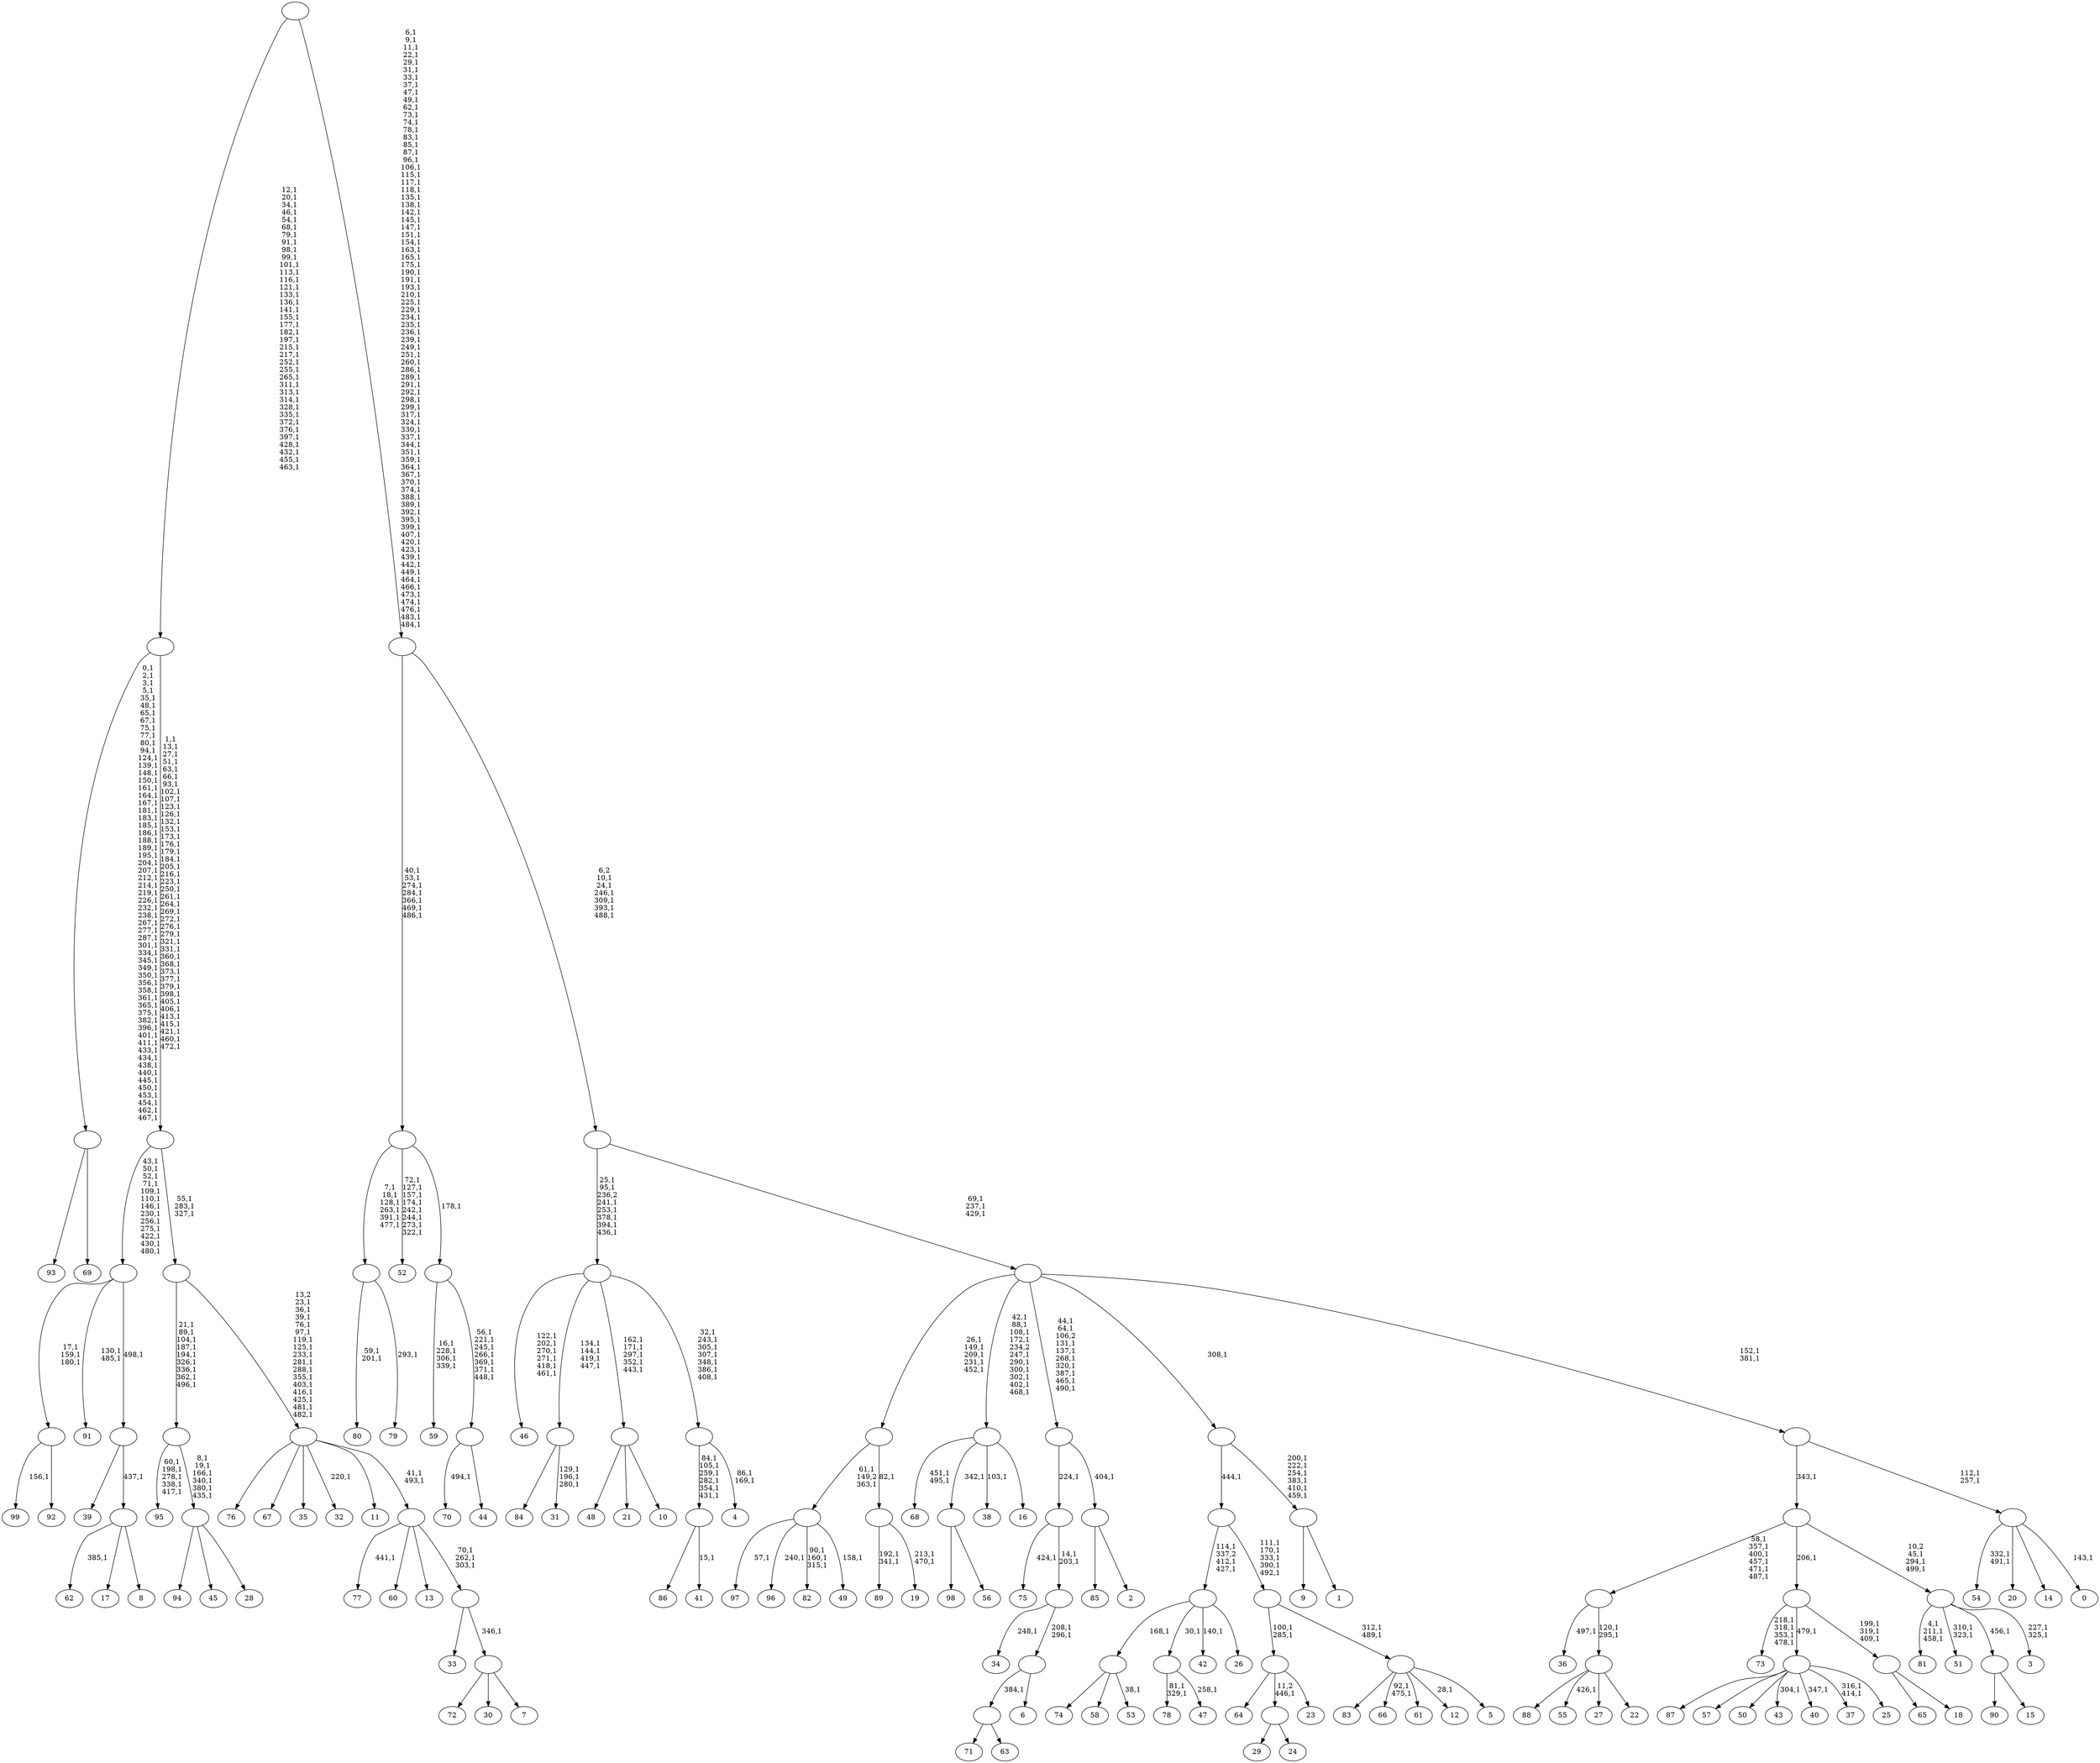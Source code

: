 digraph T {
	600 [label="99"]
	598 [label="98"]
	597 [label="97"]
	595 [label="96"]
	593 [label="95"]
	587 [label="94"]
	586 [label="93"]
	585 [label="92"]
	584 [label=""]
	581 [label="91"]
	578 [label="90"]
	577 [label="89"]
	574 [label="88"]
	573 [label="87"]
	572 [label="86"]
	571 [label="85"]
	570 [label="84"]
	569 [label="83"]
	568 [label="82"]
	564 [label="81"]
	560 [label="80"]
	557 [label="79"]
	555 [label=""]
	549 [label="78"]
	546 [label="77"]
	544 [label="76"]
	543 [label="75"]
	541 [label="74"]
	540 [label="73"]
	535 [label="72"]
	534 [label="71"]
	533 [label="70"]
	531 [label="69"]
	530 [label=""]
	469 [label="68"]
	466 [label="67"]
	465 [label="66"]
	462 [label="65"]
	461 [label="64"]
	460 [label="63"]
	459 [label=""]
	458 [label="62"]
	456 [label="61"]
	455 [label="60"]
	454 [label="59"]
	449 [label="58"]
	448 [label="57"]
	447 [label="56"]
	446 [label=""]
	445 [label="55"]
	443 [label="54"]
	440 [label="53"]
	438 [label=""]
	437 [label="52"]
	428 [label="51"]
	425 [label="50"]
	424 [label="49"]
	422 [label=""]
	420 [label="48"]
	419 [label="47"]
	417 [label=""]
	416 [label="46"]
	409 [label="45"]
	408 [label="44"]
	407 [label=""]
	400 [label=""]
	399 [label=""]
	392 [label="43"]
	390 [label="42"]
	388 [label="41"]
	386 [label=""]
	380 [label="40"]
	378 [label="39"]
	377 [label="38"]
	375 [label="37"]
	372 [label="36"]
	370 [label="35"]
	369 [label="34"]
	367 [label="33"]
	366 [label="32"]
	364 [label="31"]
	360 [label=""]
	356 [label="30"]
	355 [label="29"]
	354 [label="28"]
	353 [label=""]
	347 [label=""]
	338 [label="27"]
	337 [label="26"]
	336 [label=""]
	333 [label="25"]
	332 [label=""]
	331 [label="24"]
	330 [label=""]
	329 [label="23"]
	328 [label=""]
	326 [label="22"]
	325 [label=""]
	323 [label=""]
	317 [label="21"]
	316 [label="20"]
	315 [label="19"]
	312 [label=""]
	311 [label=""]
	306 [label="18"]
	305 [label=""]
	302 [label=""]
	301 [label="17"]
	300 [label="16"]
	299 [label=""]
	289 [label="15"]
	288 [label=""]
	287 [label="14"]
	286 [label="13"]
	285 [label="12"]
	283 [label="11"]
	282 [label="10"]
	281 [label=""]
	276 [label="9"]
	275 [label="8"]
	274 [label=""]
	273 [label=""]
	272 [label=""]
	259 [label="7"]
	258 [label=""]
	257 [label=""]
	254 [label=""]
	252 [label=""]
	236 [label=""]
	233 [label=""]
	191 [label=""]
	153 [label="6"]
	152 [label=""]
	150 [label=""]
	148 [label=""]
	147 [label="5"]
	146 [label=""]
	144 [label=""]
	139 [label=""]
	138 [label="4"]
	135 [label=""]
	128 [label=""]
	121 [label="3"]
	118 [label=""]
	115 [label=""]
	114 [label="2"]
	113 [label=""]
	112 [label=""]
	103 [label="1"]
	102 [label=""]
	96 [label=""]
	95 [label="0"]
	93 [label=""]
	91 [label=""]
	89 [label=""]
	86 [label=""]
	80 [label=""]
	0 [label=""]
	584 -> 600 [label="156,1"]
	584 -> 585 [label=""]
	555 -> 557 [label="293,1"]
	555 -> 560 [label="59,1\n201,1"]
	530 -> 586 [label=""]
	530 -> 531 [label=""]
	459 -> 534 [label=""]
	459 -> 460 [label=""]
	446 -> 598 [label=""]
	446 -> 447 [label=""]
	438 -> 440 [label="38,1"]
	438 -> 541 [label=""]
	438 -> 449 [label=""]
	422 -> 424 [label="158,1"]
	422 -> 568 [label="90,1\n160,1\n315,1"]
	422 -> 595 [label="240,1"]
	422 -> 597 [label="57,1"]
	417 -> 419 [label="258,1"]
	417 -> 549 [label="81,1\n329,1"]
	407 -> 533 [label="494,1"]
	407 -> 408 [label=""]
	400 -> 407 [label="56,1\n221,1\n245,1\n266,1\n369,1\n371,1\n448,1"]
	400 -> 454 [label="16,1\n228,1\n306,1\n339,1"]
	399 -> 437 [label="72,1\n127,1\n157,1\n174,1\n242,1\n244,1\n273,1\n322,1"]
	399 -> 555 [label="7,1\n18,1\n128,1\n263,1\n391,1\n477,1"]
	399 -> 400 [label="178,1"]
	386 -> 388 [label="15,1"]
	386 -> 572 [label=""]
	360 -> 364 [label="129,1\n196,1\n280,1"]
	360 -> 570 [label=""]
	353 -> 587 [label=""]
	353 -> 409 [label=""]
	353 -> 354 [label=""]
	347 -> 353 [label="8,1\n19,1\n166,1\n340,1\n380,1\n435,1"]
	347 -> 593 [label="60,1\n198,1\n278,1\n338,1\n417,1"]
	336 -> 390 [label="140,1"]
	336 -> 438 [label="168,1"]
	336 -> 417 [label="30,1"]
	336 -> 337 [label=""]
	332 -> 375 [label="316,1\n414,1"]
	332 -> 380 [label="347,1"]
	332 -> 392 [label="304,1"]
	332 -> 573 [label=""]
	332 -> 448 [label=""]
	332 -> 425 [label=""]
	332 -> 333 [label=""]
	330 -> 355 [label=""]
	330 -> 331 [label=""]
	328 -> 461 [label=""]
	328 -> 330 [label="11,2\n446,1"]
	328 -> 329 [label=""]
	325 -> 445 [label="426,1"]
	325 -> 574 [label=""]
	325 -> 338 [label=""]
	325 -> 326 [label=""]
	323 -> 325 [label="120,1\n295,1"]
	323 -> 372 [label="497,1"]
	312 -> 315 [label="213,1\n470,1"]
	312 -> 577 [label="192,1\n341,1"]
	311 -> 422 [label="61,1\n149,2\n363,1"]
	311 -> 312 [label="82,1"]
	305 -> 462 [label=""]
	305 -> 306 [label=""]
	302 -> 305 [label="199,1\n319,1\n409,1"]
	302 -> 540 [label="218,1\n318,1\n353,1\n478,1"]
	302 -> 332 [label="479,1"]
	299 -> 377 [label="103,1"]
	299 -> 469 [label="451,1\n495,1"]
	299 -> 446 [label="342,1"]
	299 -> 300 [label=""]
	288 -> 578 [label=""]
	288 -> 289 [label=""]
	281 -> 420 [label=""]
	281 -> 317 [label=""]
	281 -> 282 [label=""]
	274 -> 458 [label="385,1"]
	274 -> 301 [label=""]
	274 -> 275 [label=""]
	273 -> 378 [label=""]
	273 -> 274 [label="437,1"]
	272 -> 581 [label="130,1\n485,1"]
	272 -> 584 [label="17,1\n159,1\n180,1"]
	272 -> 273 [label="498,1"]
	258 -> 535 [label=""]
	258 -> 356 [label=""]
	258 -> 259 [label=""]
	257 -> 367 [label=""]
	257 -> 258 [label="346,1"]
	254 -> 257 [label="70,1\n262,1\n303,1"]
	254 -> 546 [label="441,1"]
	254 -> 455 [label=""]
	254 -> 286 [label=""]
	252 -> 254 [label="41,1\n493,1"]
	252 -> 366 [label="220,1"]
	252 -> 544 [label=""]
	252 -> 466 [label=""]
	252 -> 370 [label=""]
	252 -> 283 [label=""]
	236 -> 252 [label="13,2\n23,1\n36,1\n39,1\n76,1\n97,1\n119,1\n125,1\n233,1\n281,1\n288,1\n355,1\n403,1\n416,1\n425,1\n481,1\n482,1"]
	236 -> 347 [label="21,1\n89,1\n104,1\n187,1\n194,1\n326,1\n336,1\n362,1\n496,1"]
	233 -> 236 [label="55,1\n283,1\n327,1"]
	233 -> 272 [label="43,1\n50,1\n52,1\n71,1\n109,1\n110,1\n146,1\n230,1\n256,1\n275,1\n422,1\n430,1\n480,1"]
	191 -> 233 [label="1,1\n13,1\n27,1\n51,1\n63,1\n66,1\n93,1\n102,1\n107,1\n123,1\n126,1\n132,1\n153,1\n173,1\n176,1\n179,1\n184,1\n205,1\n216,1\n223,1\n250,1\n261,1\n264,1\n269,1\n272,1\n276,1\n279,1\n321,1\n331,1\n360,1\n368,1\n373,1\n377,1\n379,1\n398,1\n405,1\n406,1\n413,1\n415,1\n421,1\n460,1\n472,1"]
	191 -> 530 [label="0,1\n2,1\n3,1\n5,1\n35,1\n48,1\n65,1\n67,1\n75,1\n77,1\n80,1\n94,1\n124,1\n139,1\n148,1\n150,1\n161,1\n164,1\n167,1\n181,1\n183,1\n185,1\n186,1\n188,1\n189,1\n195,1\n204,1\n207,1\n212,1\n214,1\n219,1\n226,1\n232,1\n238,1\n267,1\n277,1\n287,1\n301,1\n334,1\n345,1\n349,1\n350,1\n356,1\n358,1\n361,1\n365,1\n375,1\n382,1\n396,1\n401,1\n411,1\n433,1\n434,1\n438,1\n440,1\n445,1\n450,1\n453,1\n454,1\n462,1\n467,1"]
	152 -> 459 [label="384,1"]
	152 -> 153 [label=""]
	150 -> 152 [label="208,1\n296,1"]
	150 -> 369 [label="248,1"]
	148 -> 150 [label="14,1\n203,1"]
	148 -> 543 [label="424,1"]
	146 -> 285 [label="28,1"]
	146 -> 465 [label="92,1\n475,1"]
	146 -> 569 [label=""]
	146 -> 456 [label=""]
	146 -> 147 [label=""]
	144 -> 146 [label="312,1\n489,1"]
	144 -> 328 [label="100,1\n285,1"]
	139 -> 144 [label="111,1\n170,1\n333,1\n390,1\n492,1"]
	139 -> 336 [label="114,1\n337,2\n412,1\n427,1"]
	135 -> 138 [label="86,1\n169,1"]
	135 -> 386 [label="84,1\n105,1\n259,1\n282,1\n354,1\n431,1"]
	128 -> 135 [label="32,1\n243,1\n305,1\n307,1\n348,1\n386,1\n408,1"]
	128 -> 281 [label="162,1\n171,1\n297,1\n352,1\n443,1"]
	128 -> 360 [label="134,1\n144,1\n419,1\n447,1"]
	128 -> 416 [label="122,1\n202,1\n270,1\n271,1\n418,1\n461,1"]
	118 -> 121 [label="227,1\n325,1"]
	118 -> 428 [label="310,1\n323,1"]
	118 -> 564 [label="4,1\n211,1\n458,1"]
	118 -> 288 [label="456,1"]
	115 -> 118 [label="10,2\n45,1\n294,1\n499,1"]
	115 -> 323 [label="58,1\n357,1\n400,1\n457,1\n471,1\n487,1"]
	115 -> 302 [label="206,1"]
	113 -> 571 [label=""]
	113 -> 114 [label=""]
	112 -> 148 [label="224,1"]
	112 -> 113 [label="404,1"]
	102 -> 276 [label=""]
	102 -> 103 [label=""]
	96 -> 102 [label="200,1\n222,1\n254,1\n383,1\n410,1\n459,1"]
	96 -> 139 [label="444,1"]
	93 -> 95 [label="143,1"]
	93 -> 443 [label="332,1\n491,1"]
	93 -> 316 [label=""]
	93 -> 287 [label=""]
	91 -> 93 [label="112,1\n257,1"]
	91 -> 115 [label="343,1"]
	89 -> 91 [label="152,1\n381,1"]
	89 -> 112 [label="44,1\n64,1\n106,2\n131,1\n137,1\n268,1\n320,1\n387,1\n465,1\n490,1"]
	89 -> 299 [label="42,1\n88,1\n108,1\n172,1\n234,2\n247,1\n290,1\n300,1\n302,1\n402,1\n468,1"]
	89 -> 311 [label="26,1\n149,1\n209,1\n231,1\n452,1"]
	89 -> 96 [label="308,1"]
	86 -> 89 [label="69,1\n237,1\n429,1"]
	86 -> 128 [label="25,1\n95,1\n236,2\n241,1\n253,1\n378,1\n394,1\n436,1"]
	80 -> 86 [label="6,2\n10,1\n24,1\n246,1\n309,1\n393,1\n488,1"]
	80 -> 399 [label="40,1\n53,1\n274,1\n284,1\n366,1\n469,1\n486,1"]
	0 -> 80 [label="6,1\n9,1\n11,1\n22,1\n29,1\n31,1\n33,1\n37,1\n47,1\n49,1\n62,1\n73,1\n74,1\n78,1\n83,1\n85,1\n87,1\n96,1\n106,1\n115,1\n117,1\n118,1\n135,1\n138,1\n142,1\n145,1\n147,1\n151,1\n154,1\n163,1\n165,1\n175,1\n190,1\n191,1\n193,1\n210,1\n225,1\n229,1\n234,1\n235,1\n236,1\n239,1\n249,1\n251,1\n260,1\n286,1\n289,1\n291,1\n292,1\n298,1\n299,1\n317,1\n324,1\n330,1\n337,1\n344,1\n351,1\n359,1\n364,1\n367,1\n370,1\n374,1\n388,1\n389,1\n392,1\n395,1\n399,1\n407,1\n420,1\n423,1\n439,1\n442,1\n449,1\n464,1\n466,1\n473,1\n474,1\n476,1\n483,1\n484,1"]
	0 -> 191 [label="12,1\n20,1\n34,1\n46,1\n54,1\n68,1\n79,1\n91,1\n98,1\n99,1\n101,1\n113,1\n116,1\n121,1\n133,1\n136,1\n141,1\n155,1\n177,1\n182,1\n197,1\n215,1\n217,1\n252,1\n255,1\n265,1\n311,1\n313,1\n314,1\n328,1\n335,1\n372,1\n376,1\n397,1\n428,1\n432,1\n455,1\n463,1"]
}
